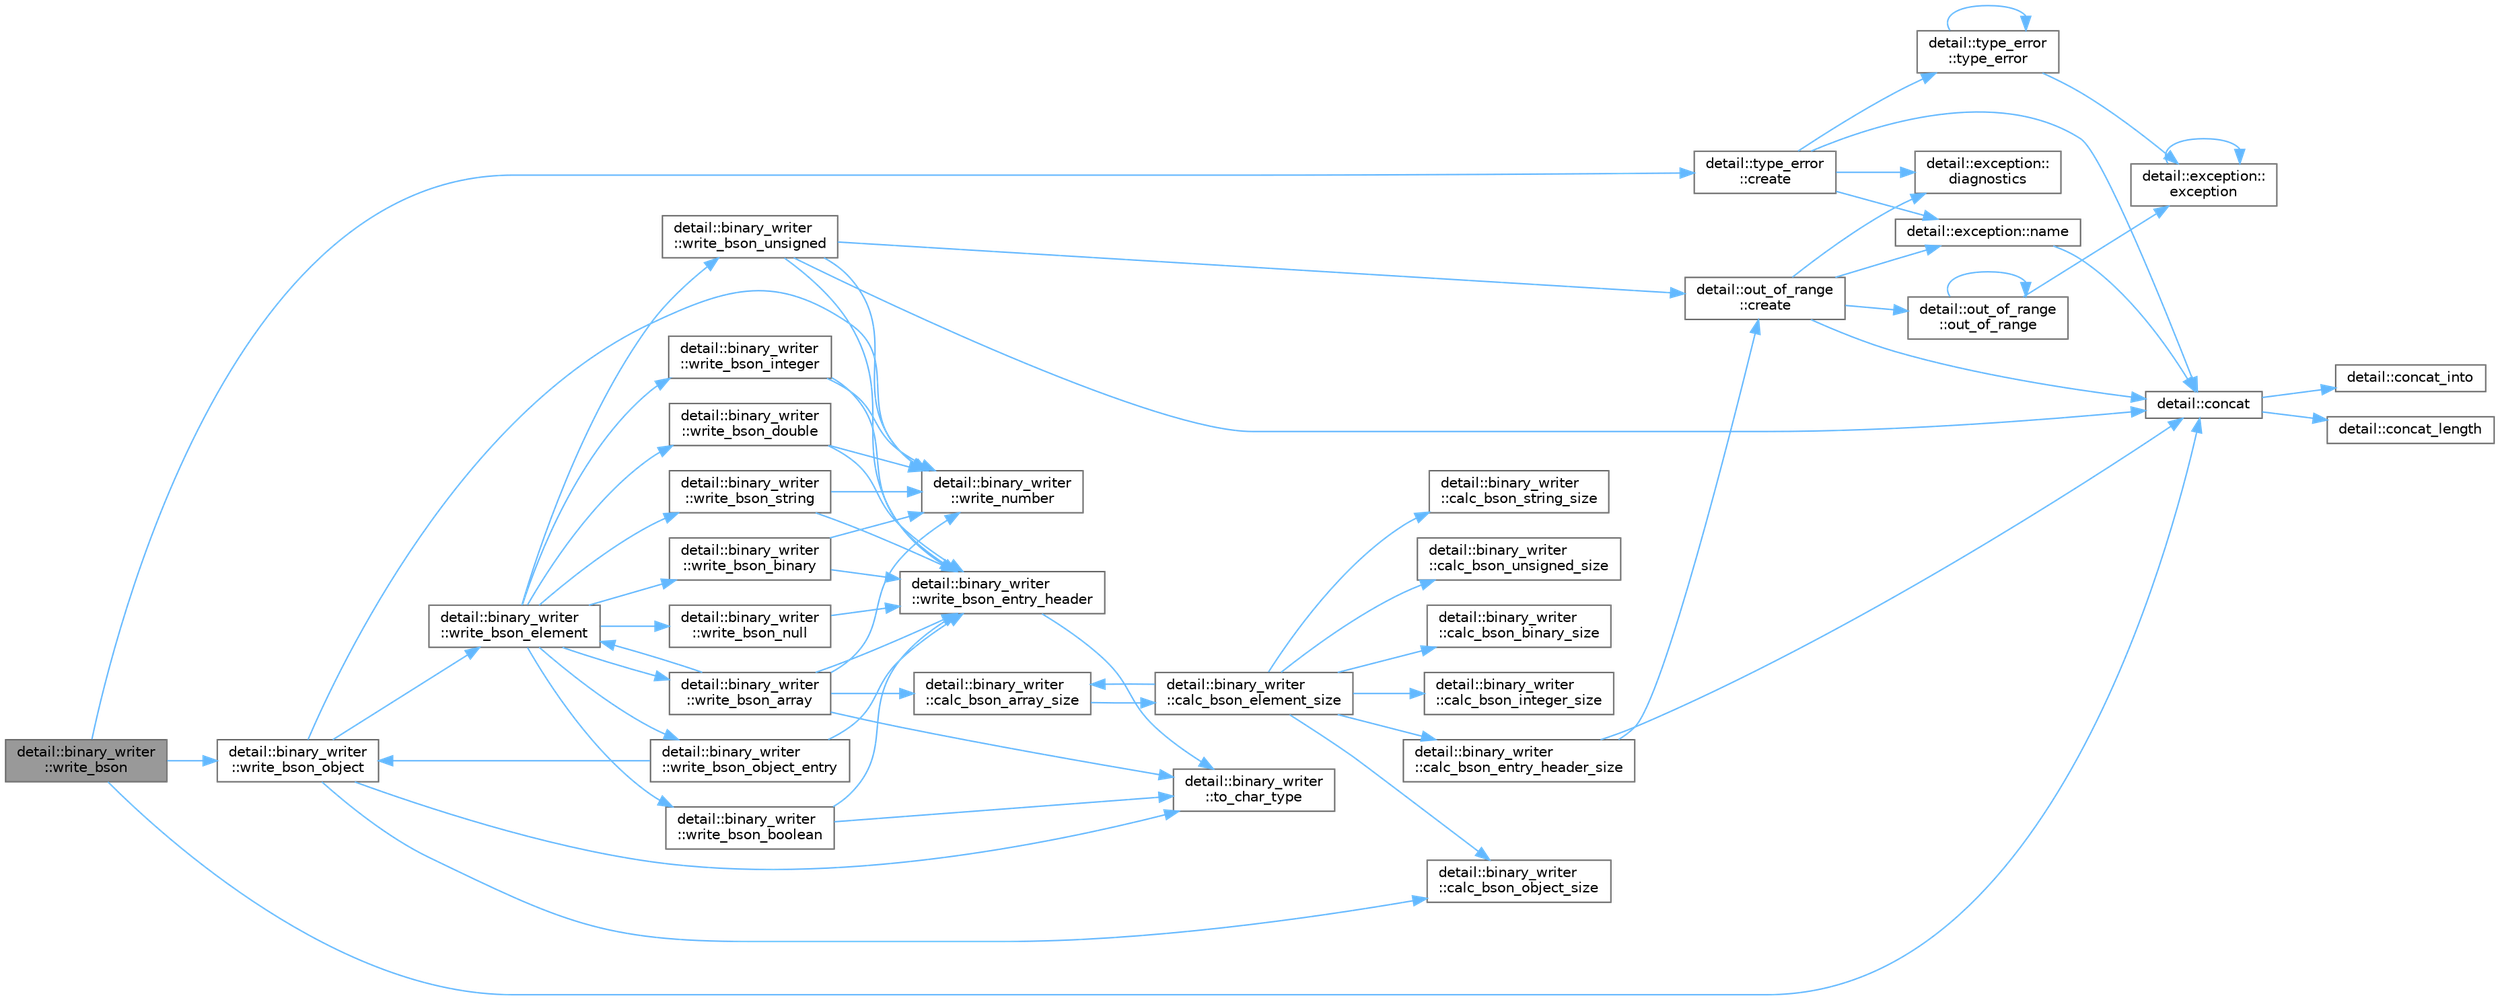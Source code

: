 digraph "detail::binary_writer::write_bson"
{
 // LATEX_PDF_SIZE
  bgcolor="transparent";
  edge [fontname=Helvetica,fontsize=10,labelfontname=Helvetica,labelfontsize=10];
  node [fontname=Helvetica,fontsize=10,shape=box,height=0.2,width=0.4];
  rankdir="LR";
  Node1 [id="Node000001",label="detail::binary_writer\l::write_bson",height=0.2,width=0.4,color="gray40", fillcolor="grey60", style="filled", fontcolor="black",tooltip=" "];
  Node1 -> Node2 [id="edge66_Node000001_Node000002",color="steelblue1",style="solid",tooltip=" "];
  Node2 [id="Node000002",label="detail::concat",height=0.2,width=0.4,color="grey40", fillcolor="white", style="filled",URL="$namespacedetail.html#a266fb3d4bf633ad6c506434cc91164da",tooltip=" "];
  Node2 -> Node3 [id="edge67_Node000002_Node000003",color="steelblue1",style="solid",tooltip=" "];
  Node3 [id="Node000003",label="detail::concat_into",height=0.2,width=0.4,color="grey40", fillcolor="white", style="filled",URL="$namespacedetail.html#a89f967b745cf8df11ba9d59f93d97753",tooltip=" "];
  Node2 -> Node4 [id="edge68_Node000002_Node000004",color="steelblue1",style="solid",tooltip=" "];
  Node4 [id="Node000004",label="detail::concat_length",height=0.2,width=0.4,color="grey40", fillcolor="white", style="filled",URL="$namespacedetail.html#ac185140ed8c8fcc07a302a890b714b0d",tooltip=" "];
  Node1 -> Node5 [id="edge69_Node000001_Node000005",color="steelblue1",style="solid",tooltip=" "];
  Node5 [id="Node000005",label="detail::type_error\l::create",height=0.2,width=0.4,color="grey40", fillcolor="white", style="filled",URL="$classdetail_1_1type__error.html#a2d25372628cf1e09ec67718f4bc42762",tooltip=" "];
  Node5 -> Node2 [id="edge70_Node000005_Node000002",color="steelblue1",style="solid",tooltip=" "];
  Node5 -> Node6 [id="edge71_Node000005_Node000006",color="steelblue1",style="solid",tooltip=" "];
  Node6 [id="Node000006",label="detail::exception::\ldiagnostics",height=0.2,width=0.4,color="grey40", fillcolor="white", style="filled",URL="$classdetail_1_1exception.html#a6b4a786b5c1c25dd3edaceb1bf2d5120",tooltip=" "];
  Node5 -> Node7 [id="edge72_Node000005_Node000007",color="steelblue1",style="solid",tooltip=" "];
  Node7 [id="Node000007",label="detail::exception::name",height=0.2,width=0.4,color="grey40", fillcolor="white", style="filled",URL="$classdetail_1_1exception.html#a8f1eb56b9964c8dd84d89d0da98d883b",tooltip=" "];
  Node7 -> Node2 [id="edge73_Node000007_Node000002",color="steelblue1",style="solid",tooltip=" "];
  Node5 -> Node8 [id="edge74_Node000005_Node000008",color="steelblue1",style="solid",tooltip=" "];
  Node8 [id="Node000008",label="detail::type_error\l::type_error",height=0.2,width=0.4,color="grey40", fillcolor="white", style="filled",URL="$classdetail_1_1type__error.html#a4c9c89dffed053465bc44e3dd5296cea",tooltip=" "];
  Node8 -> Node9 [id="edge75_Node000008_Node000009",color="steelblue1",style="solid",tooltip=" "];
  Node9 [id="Node000009",label="detail::exception::\lexception",height=0.2,width=0.4,color="grey40", fillcolor="white", style="filled",URL="$classdetail_1_1exception.html#a528d6bc77e88490bbb84cde2222b7ff0",tooltip=" "];
  Node9 -> Node9 [id="edge76_Node000009_Node000009",color="steelblue1",style="solid",tooltip=" "];
  Node8 -> Node8 [id="edge77_Node000008_Node000008",color="steelblue1",style="solid",tooltip=" "];
  Node1 -> Node10 [id="edge78_Node000001_Node000010",color="steelblue1",style="solid",tooltip=" "];
  Node10 [id="Node000010",label="detail::binary_writer\l::write_bson_object",height=0.2,width=0.4,color="grey40", fillcolor="white", style="filled",URL="$classdetail_1_1binary__writer.html#a93441bda8d804f4e93742f3cf3868da4",tooltip=" "];
  Node10 -> Node11 [id="edge79_Node000010_Node000011",color="steelblue1",style="solid",tooltip=" "];
  Node11 [id="Node000011",label="detail::binary_writer\l::calc_bson_object_size",height=0.2,width=0.4,color="grey40", fillcolor="white", style="filled",URL="$classdetail_1_1binary__writer.html#adc40d21af75e25e8c38747e3e92046ca",tooltip="Calculates the size of the BSON serialization of the given JSON-object j."];
  Node10 -> Node12 [id="edge80_Node000010_Node000012",color="steelblue1",style="solid",tooltip=" "];
  Node12 [id="Node000012",label="detail::binary_writer\l::to_char_type",height=0.2,width=0.4,color="grey40", fillcolor="white", style="filled",URL="$classdetail_1_1binary__writer.html#a2822d4a58bbb0dc2198686da430e8906",tooltip=" "];
  Node10 -> Node13 [id="edge81_Node000010_Node000013",color="steelblue1",style="solid",tooltip=" "];
  Node13 [id="Node000013",label="detail::binary_writer\l::write_bson_element",height=0.2,width=0.4,color="grey40", fillcolor="white", style="filled",URL="$classdetail_1_1binary__writer.html#a882debd723dd172f42e0690f84d4b94f",tooltip="Serializes the JSON value j to BSON and associates it with the key name."];
  Node13 -> Node14 [id="edge82_Node000013_Node000014",color="steelblue1",style="solid",tooltip=" "];
  Node14 [id="Node000014",label="detail::binary_writer\l::write_bson_array",height=0.2,width=0.4,color="grey40", fillcolor="white", style="filled",URL="$classdetail_1_1binary__writer.html#a3da500027916d93a83e7922006ddc331",tooltip="Writes a BSON element with key name and array value."];
  Node14 -> Node15 [id="edge83_Node000014_Node000015",color="steelblue1",style="solid",tooltip=" "];
  Node15 [id="Node000015",label="detail::binary_writer\l::calc_bson_array_size",height=0.2,width=0.4,color="grey40", fillcolor="white", style="filled",URL="$classdetail_1_1binary__writer.html#af8d6408cc5daa2e485d3f7d6cdb0eb58",tooltip=" "];
  Node15 -> Node16 [id="edge84_Node000015_Node000016",color="steelblue1",style="solid",tooltip=" "];
  Node16 [id="Node000016",label="detail::binary_writer\l::calc_bson_element_size",height=0.2,width=0.4,color="grey40", fillcolor="white", style="filled",URL="$classdetail_1_1binary__writer.html#accdf775201461343bd5a2c420b4d6db9",tooltip="Calculates the size necessary to serialize the JSON value j with its name."];
  Node16 -> Node15 [id="edge85_Node000016_Node000015",color="steelblue1",style="solid",tooltip=" "];
  Node16 -> Node17 [id="edge86_Node000016_Node000017",color="steelblue1",style="solid",tooltip=" "];
  Node17 [id="Node000017",label="detail::binary_writer\l::calc_bson_binary_size",height=0.2,width=0.4,color="grey40", fillcolor="white", style="filled",URL="$classdetail_1_1binary__writer.html#ab69ca812898ed26caf0a54dcd95f894f",tooltip=" "];
  Node16 -> Node18 [id="edge87_Node000016_Node000018",color="steelblue1",style="solid",tooltip=" "];
  Node18 [id="Node000018",label="detail::binary_writer\l::calc_bson_entry_header_size",height=0.2,width=0.4,color="grey40", fillcolor="white", style="filled",URL="$classdetail_1_1binary__writer.html#aad96b5f9b144981e2bbeac6621830d00",tooltip=" "];
  Node18 -> Node2 [id="edge88_Node000018_Node000002",color="steelblue1",style="solid",tooltip=" "];
  Node18 -> Node19 [id="edge89_Node000018_Node000019",color="steelblue1",style="solid",tooltip=" "];
  Node19 [id="Node000019",label="detail::out_of_range\l::create",height=0.2,width=0.4,color="grey40", fillcolor="white", style="filled",URL="$classdetail_1_1out__of__range.html#a79ea0d3ec02a853629dc827e045ecff5",tooltip=" "];
  Node19 -> Node2 [id="edge90_Node000019_Node000002",color="steelblue1",style="solid",tooltip=" "];
  Node19 -> Node6 [id="edge91_Node000019_Node000006",color="steelblue1",style="solid",tooltip=" "];
  Node19 -> Node7 [id="edge92_Node000019_Node000007",color="steelblue1",style="solid",tooltip=" "];
  Node19 -> Node20 [id="edge93_Node000019_Node000020",color="steelblue1",style="solid",tooltip=" "];
  Node20 [id="Node000020",label="detail::out_of_range\l::out_of_range",height=0.2,width=0.4,color="grey40", fillcolor="white", style="filled",URL="$classdetail_1_1out__of__range.html#a5be01a3b83b50a3775c6978946be4a18",tooltip=" "];
  Node20 -> Node9 [id="edge94_Node000020_Node000009",color="steelblue1",style="solid",tooltip=" "];
  Node20 -> Node20 [id="edge95_Node000020_Node000020",color="steelblue1",style="solid",tooltip=" "];
  Node16 -> Node21 [id="edge96_Node000016_Node000021",color="steelblue1",style="solid",tooltip=" "];
  Node21 [id="Node000021",label="detail::binary_writer\l::calc_bson_integer_size",height=0.2,width=0.4,color="grey40", fillcolor="white", style="filled",URL="$classdetail_1_1binary__writer.html#aff00422b8c743de598277c79268970e3",tooltip=" "];
  Node16 -> Node11 [id="edge97_Node000016_Node000011",color="steelblue1",style="solid",tooltip=" "];
  Node16 -> Node22 [id="edge98_Node000016_Node000022",color="steelblue1",style="solid",tooltip=" "];
  Node22 [id="Node000022",label="detail::binary_writer\l::calc_bson_string_size",height=0.2,width=0.4,color="grey40", fillcolor="white", style="filled",URL="$classdetail_1_1binary__writer.html#aa5bf4b6949fd349197afb2fbda698eaa",tooltip=" "];
  Node16 -> Node23 [id="edge99_Node000016_Node000023",color="steelblue1",style="solid",tooltip=" "];
  Node23 [id="Node000023",label="detail::binary_writer\l::calc_bson_unsigned_size",height=0.2,width=0.4,color="grey40", fillcolor="white", style="filled",URL="$classdetail_1_1binary__writer.html#a31b027931d741fb332ca54071b5c9ca0",tooltip=" "];
  Node14 -> Node12 [id="edge100_Node000014_Node000012",color="steelblue1",style="solid",tooltip=" "];
  Node14 -> Node13 [id="edge101_Node000014_Node000013",color="steelblue1",style="solid",tooltip=" "];
  Node14 -> Node24 [id="edge102_Node000014_Node000024",color="steelblue1",style="solid",tooltip=" "];
  Node24 [id="Node000024",label="detail::binary_writer\l::write_bson_entry_header",height=0.2,width=0.4,color="grey40", fillcolor="white", style="filled",URL="$classdetail_1_1binary__writer.html#aec35b5420c48539db2959ef88ae296d5",tooltip="Writes the given element_type and name to the output adapter."];
  Node24 -> Node12 [id="edge103_Node000024_Node000012",color="steelblue1",style="solid",tooltip=" "];
  Node14 -> Node25 [id="edge104_Node000014_Node000025",color="steelblue1",style="solid",tooltip=" "];
  Node25 [id="Node000025",label="detail::binary_writer\l::write_number",height=0.2,width=0.4,color="grey40", fillcolor="white", style="filled",URL="$classdetail_1_1binary__writer.html#aab9bf30c969ca7694eed2bfd39d9274a",tooltip=" "];
  Node13 -> Node26 [id="edge105_Node000013_Node000026",color="steelblue1",style="solid",tooltip=" "];
  Node26 [id="Node000026",label="detail::binary_writer\l::write_bson_binary",height=0.2,width=0.4,color="grey40", fillcolor="white", style="filled",URL="$classdetail_1_1binary__writer.html#a15de15c0a19048ca8377b0d076b4a785",tooltip="Writes a BSON element with key name and binary value value."];
  Node26 -> Node24 [id="edge106_Node000026_Node000024",color="steelblue1",style="solid",tooltip=" "];
  Node26 -> Node25 [id="edge107_Node000026_Node000025",color="steelblue1",style="solid",tooltip=" "];
  Node13 -> Node27 [id="edge108_Node000013_Node000027",color="steelblue1",style="solid",tooltip=" "];
  Node27 [id="Node000027",label="detail::binary_writer\l::write_bson_boolean",height=0.2,width=0.4,color="grey40", fillcolor="white", style="filled",URL="$classdetail_1_1binary__writer.html#a1981a99a95f67eb1d433077e736b0f74",tooltip="Writes a BSON element with key name and boolean value value."];
  Node27 -> Node12 [id="edge109_Node000027_Node000012",color="steelblue1",style="solid",tooltip=" "];
  Node27 -> Node24 [id="edge110_Node000027_Node000024",color="steelblue1",style="solid",tooltip=" "];
  Node13 -> Node28 [id="edge111_Node000013_Node000028",color="steelblue1",style="solid",tooltip=" "];
  Node28 [id="Node000028",label="detail::binary_writer\l::write_bson_double",height=0.2,width=0.4,color="grey40", fillcolor="white", style="filled",URL="$classdetail_1_1binary__writer.html#a9bd4a3aae88527f267ffd607d89f4a57",tooltip="Writes a BSON element with key name and double value value."];
  Node28 -> Node24 [id="edge112_Node000028_Node000024",color="steelblue1",style="solid",tooltip=" "];
  Node28 -> Node25 [id="edge113_Node000028_Node000025",color="steelblue1",style="solid",tooltip=" "];
  Node13 -> Node29 [id="edge114_Node000013_Node000029",color="steelblue1",style="solid",tooltip=" "];
  Node29 [id="Node000029",label="detail::binary_writer\l::write_bson_integer",height=0.2,width=0.4,color="grey40", fillcolor="white", style="filled",URL="$classdetail_1_1binary__writer.html#a1c1c00c936b40970ec1305dce7e266e3",tooltip="Writes a BSON element with key name and integer value."];
  Node29 -> Node24 [id="edge115_Node000029_Node000024",color="steelblue1",style="solid",tooltip=" "];
  Node29 -> Node25 [id="edge116_Node000029_Node000025",color="steelblue1",style="solid",tooltip=" "];
  Node13 -> Node30 [id="edge117_Node000013_Node000030",color="steelblue1",style="solid",tooltip=" "];
  Node30 [id="Node000030",label="detail::binary_writer\l::write_bson_null",height=0.2,width=0.4,color="grey40", fillcolor="white", style="filled",URL="$classdetail_1_1binary__writer.html#aaf86b30c0beb86fafdb0cad5573ce753",tooltip="Writes a BSON element with key name and null value."];
  Node30 -> Node24 [id="edge118_Node000030_Node000024",color="steelblue1",style="solid",tooltip=" "];
  Node13 -> Node31 [id="edge119_Node000013_Node000031",color="steelblue1",style="solid",tooltip=" "];
  Node31 [id="Node000031",label="detail::binary_writer\l::write_bson_object_entry",height=0.2,width=0.4,color="grey40", fillcolor="white", style="filled",URL="$classdetail_1_1binary__writer.html#aec965617342a951a3b60f89fcf2e633d",tooltip="Writes a BSON element with key name and object value."];
  Node31 -> Node24 [id="edge120_Node000031_Node000024",color="steelblue1",style="solid",tooltip=" "];
  Node31 -> Node10 [id="edge121_Node000031_Node000010",color="steelblue1",style="solid",tooltip=" "];
  Node13 -> Node32 [id="edge122_Node000013_Node000032",color="steelblue1",style="solid",tooltip=" "];
  Node32 [id="Node000032",label="detail::binary_writer\l::write_bson_string",height=0.2,width=0.4,color="grey40", fillcolor="white", style="filled",URL="$classdetail_1_1binary__writer.html#a5aa8c085600b442cbb13acea438a2ce1",tooltip="Writes a BSON element with key name and string value value."];
  Node32 -> Node24 [id="edge123_Node000032_Node000024",color="steelblue1",style="solid",tooltip=" "];
  Node32 -> Node25 [id="edge124_Node000032_Node000025",color="steelblue1",style="solid",tooltip=" "];
  Node13 -> Node33 [id="edge125_Node000013_Node000033",color="steelblue1",style="solid",tooltip=" "];
  Node33 [id="Node000033",label="detail::binary_writer\l::write_bson_unsigned",height=0.2,width=0.4,color="grey40", fillcolor="white", style="filled",URL="$classdetail_1_1binary__writer.html#ab58b6af7866fc56b9c4b326b4db62e12",tooltip="Writes a BSON element with key name and unsigned value."];
  Node33 -> Node2 [id="edge126_Node000033_Node000002",color="steelblue1",style="solid",tooltip=" "];
  Node33 -> Node19 [id="edge127_Node000033_Node000019",color="steelblue1",style="solid",tooltip=" "];
  Node33 -> Node24 [id="edge128_Node000033_Node000024",color="steelblue1",style="solid",tooltip=" "];
  Node33 -> Node25 [id="edge129_Node000033_Node000025",color="steelblue1",style="solid",tooltip=" "];
  Node10 -> Node25 [id="edge130_Node000010_Node000025",color="steelblue1",style="solid",tooltip=" "];
}
